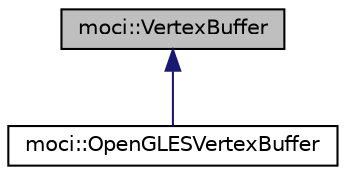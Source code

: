 digraph "moci::VertexBuffer"
{
 // INTERACTIVE_SVG=YES
  edge [fontname="Helvetica",fontsize="10",labelfontname="Helvetica",labelfontsize="10"];
  node [fontname="Helvetica",fontsize="10",shape=record];
  Node0 [label="moci::VertexBuffer",height=0.2,width=0.4,color="black", fillcolor="grey75", style="filled", fontcolor="black"];
  Node0 -> Node1 [dir="back",color="midnightblue",fontsize="10",style="solid",fontname="Helvetica"];
  Node1 [label="moci::OpenGLESVertexBuffer",height=0.2,width=0.4,color="black", fillcolor="white", style="filled",URL="$classmoci_1_1OpenGLESVertexBuffer.html"];
}
